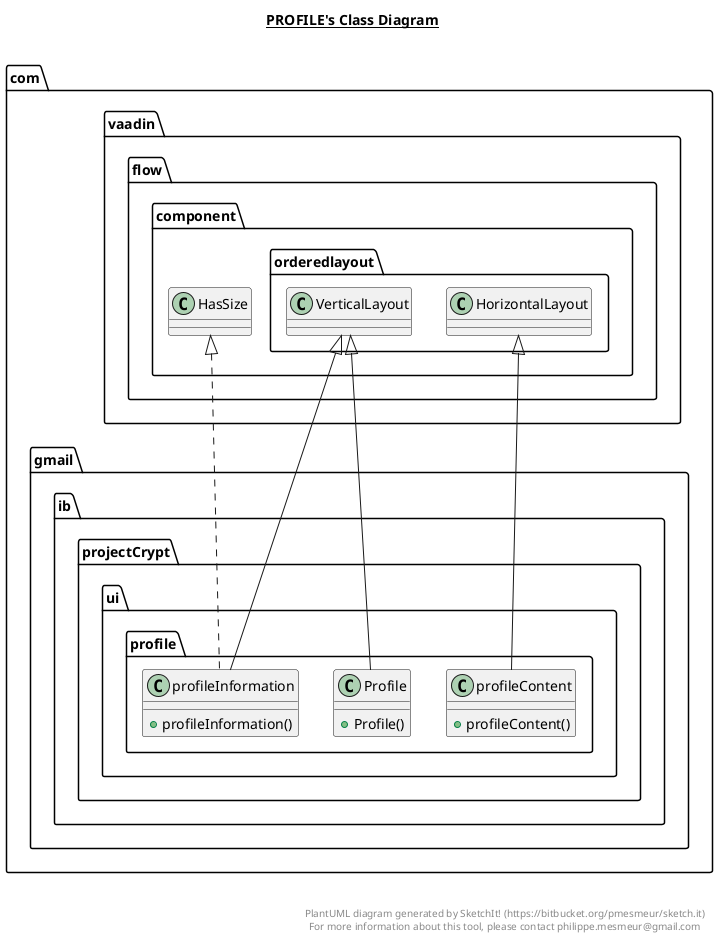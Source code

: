 @startuml

title __PROFILE's Class Diagram__\n

  namespace com.gmail.ib.projectCrypt {
    namespace ui {
      namespace profile {
        class com.gmail.ib.projectCrypt.ui.profile.Profile {
            + Profile()
        }
      }
    }
  }
  

  namespace com.gmail.ib.projectCrypt {
    namespace ui {
      namespace profile {
        class com.gmail.ib.projectCrypt.ui.profile.profileContent {
            + profileContent()
        }
      }
    }
  }
  

  namespace com.gmail.ib.projectCrypt {
    namespace ui {
      namespace profile {
        class com.gmail.ib.projectCrypt.ui.profile.profileInformation {
            + profileInformation()
        }
      }
    }
  }
  

  com.gmail.ib.projectCrypt.ui.profile.Profile -up-|> com.vaadin.flow.component.orderedlayout.VerticalLayout
  com.gmail.ib.projectCrypt.ui.profile.profileContent -up-|> com.vaadin.flow.component.orderedlayout.HorizontalLayout
  com.gmail.ib.projectCrypt.ui.profile.profileInformation .up.|> com.vaadin.flow.component.HasSize
  com.gmail.ib.projectCrypt.ui.profile.profileInformation -up-|> com.vaadin.flow.component.orderedlayout.VerticalLayout


right footer


PlantUML diagram generated by SketchIt! (https://bitbucket.org/pmesmeur/sketch.it)
For more information about this tool, please contact philippe.mesmeur@gmail.com
endfooter

@enduml
